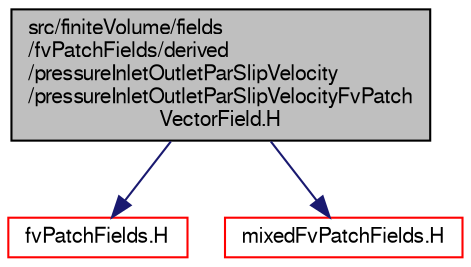 digraph "src/finiteVolume/fields/fvPatchFields/derived/pressureInletOutletParSlipVelocity/pressureInletOutletParSlipVelocityFvPatchVectorField.H"
{
  bgcolor="transparent";
  edge [fontname="FreeSans",fontsize="10",labelfontname="FreeSans",labelfontsize="10"];
  node [fontname="FreeSans",fontsize="10",shape=record];
  Node0 [label="src/finiteVolume/fields\l/fvPatchFields/derived\l/pressureInletOutletParSlipVelocity\l/pressureInletOutletParSlipVelocityFvPatch\lVectorField.H",height=0.2,width=0.4,color="black", fillcolor="grey75", style="filled", fontcolor="black"];
  Node0 -> Node1 [color="midnightblue",fontsize="10",style="solid",fontname="FreeSans"];
  Node1 [label="fvPatchFields.H",height=0.2,width=0.4,color="red",URL="$a02477.html"];
  Node0 -> Node188 [color="midnightblue",fontsize="10",style="solid",fontname="FreeSans"];
  Node188 [label="mixedFvPatchFields.H",height=0.2,width=0.4,color="red",URL="$a01499.html"];
}
